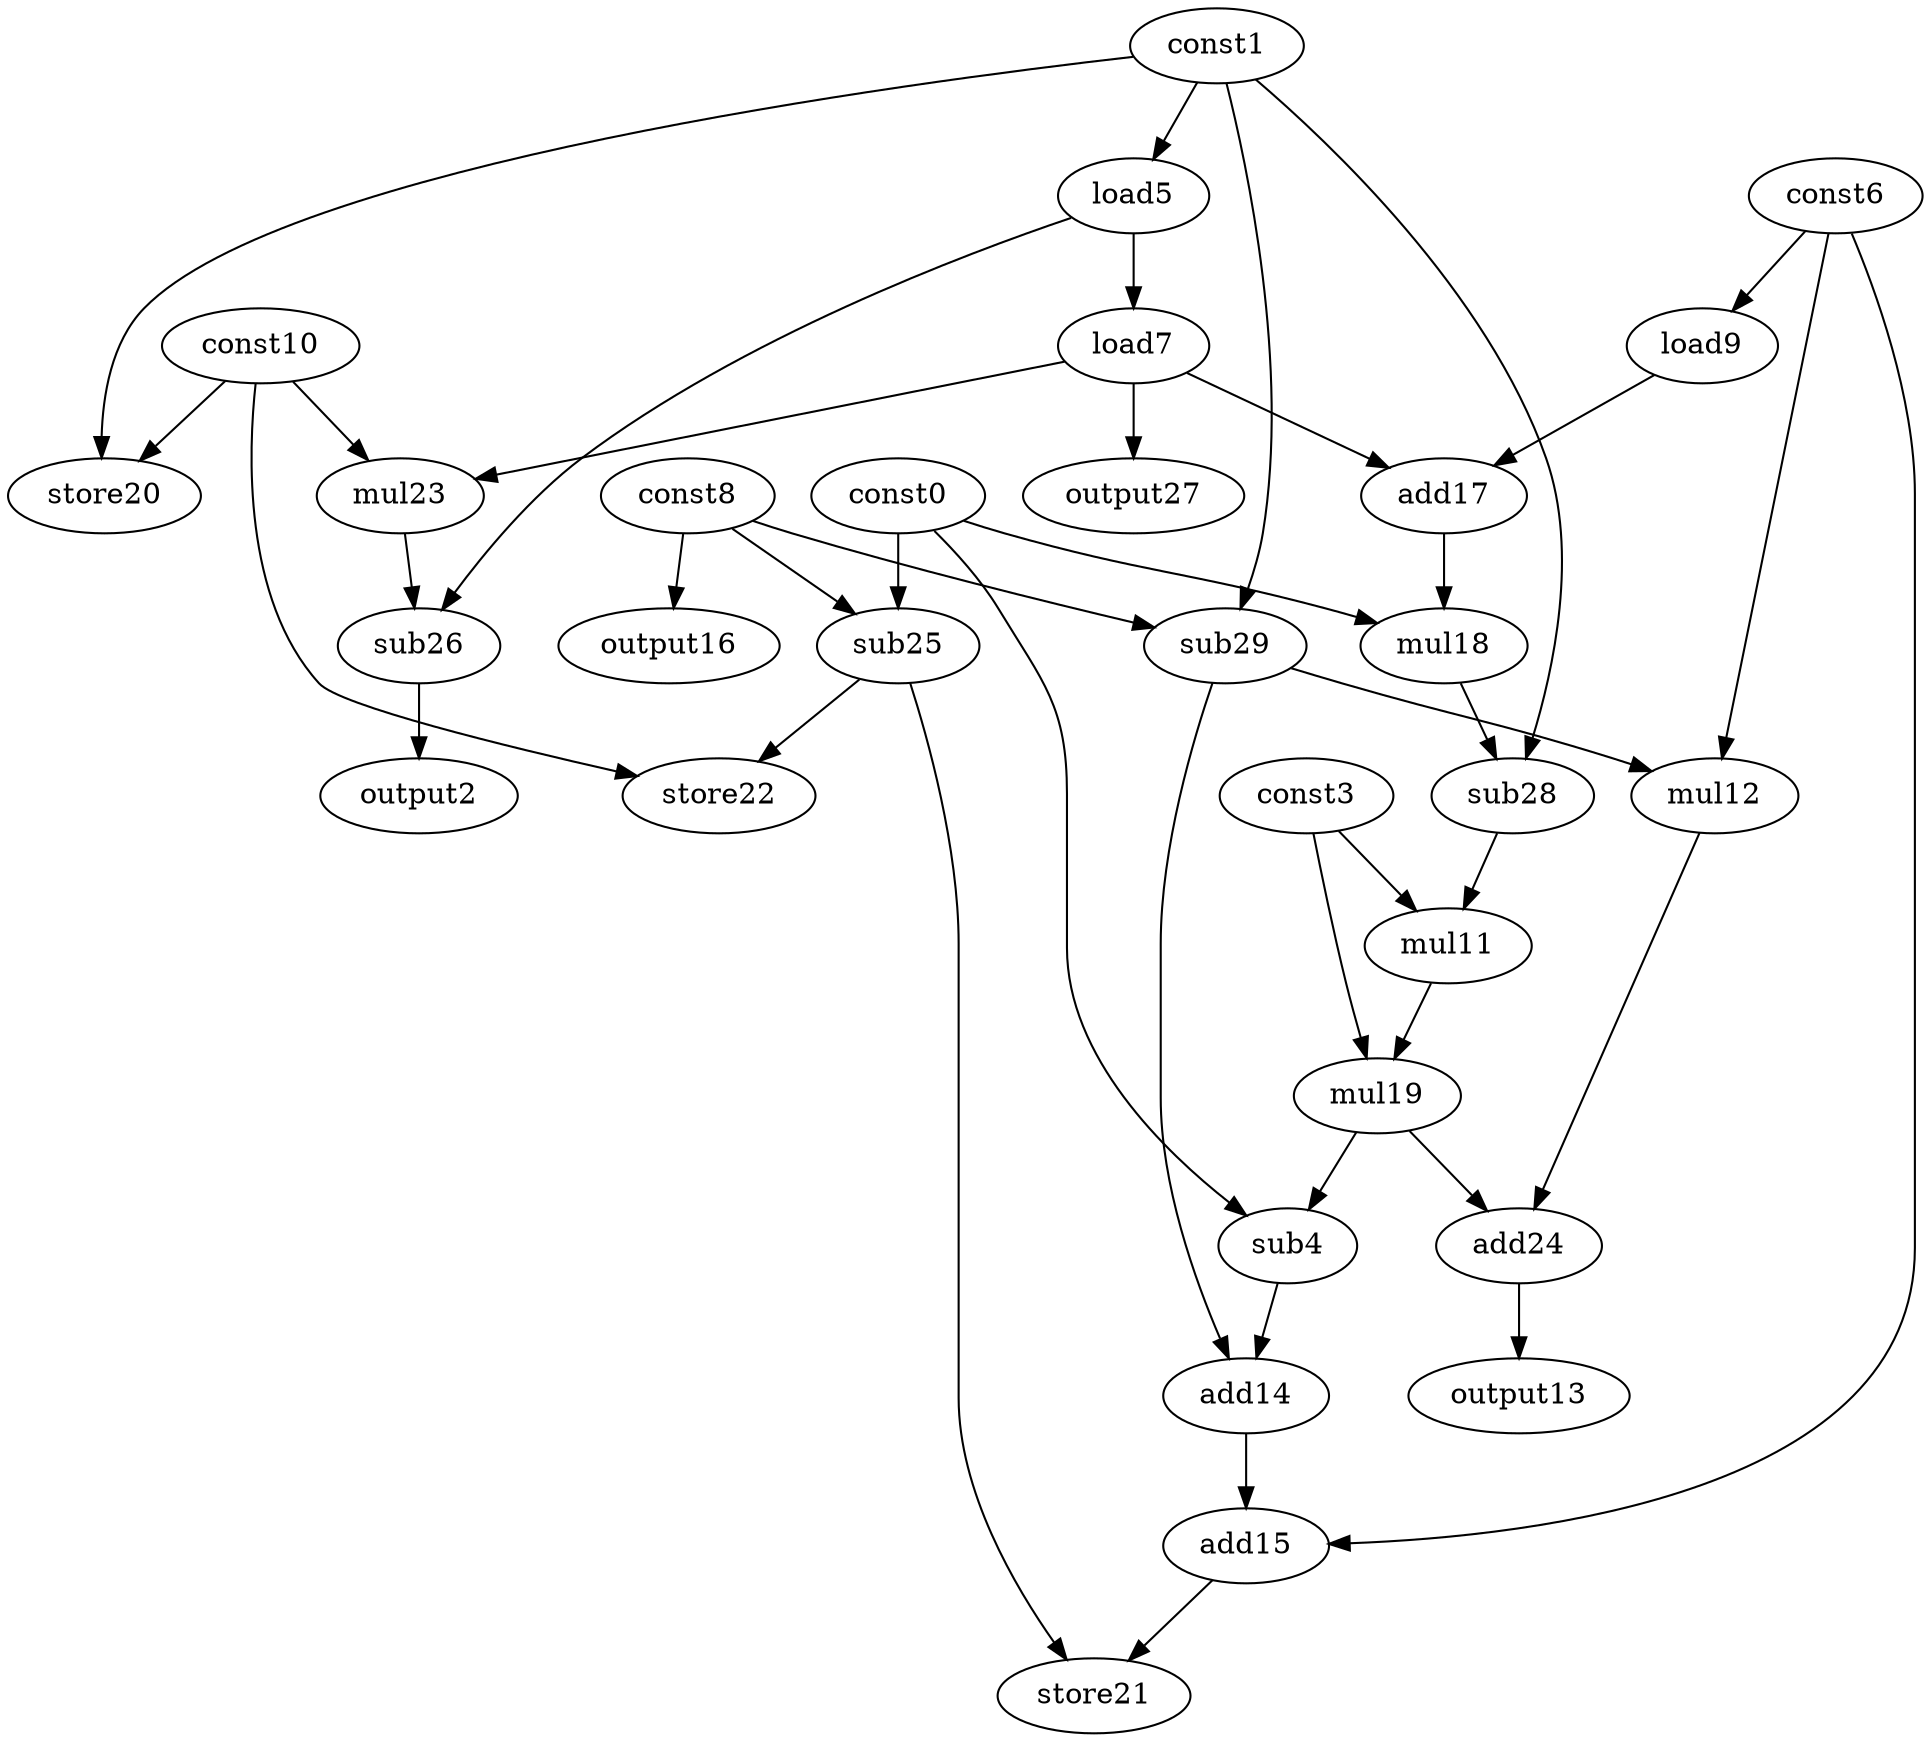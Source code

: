 digraph G { 
const0[opcode=const]; 
const1[opcode=const]; 
output2[opcode=output]; 
const3[opcode=const]; 
sub4[opcode=sub]; 
load5[opcode=load]; 
const6[opcode=const]; 
load7[opcode=load]; 
const8[opcode=const]; 
load9[opcode=load]; 
const10[opcode=const]; 
mul11[opcode=mul]; 
mul12[opcode=mul]; 
output13[opcode=output]; 
add14[opcode=add]; 
add15[opcode=add]; 
output16[opcode=output]; 
add17[opcode=add]; 
mul18[opcode=mul]; 
mul19[opcode=mul]; 
store20[opcode=store]; 
store21[opcode=store]; 
store22[opcode=store]; 
mul23[opcode=mul]; 
add24[opcode=add]; 
sub25[opcode=sub]; 
sub26[opcode=sub]; 
output27[opcode=output]; 
sub28[opcode=sub]; 
sub29[opcode=sub]; 
const1->load5[operand=0];
const6->load9[operand=0];
const8->output16[operand=0];
const1->store20[operand=0];
const10->store20[operand=1];
const8->sub25[operand=0];
const0->sub25[operand=1];
const8->sub29[operand=0];
const1->sub29[operand=1];
load5->load7[operand=0];
sub29->mul12[operand=0];
const6->mul12[operand=1];
sub25->store22[operand=0];
const10->store22[operand=1];
load9->add17[operand=0];
load7->add17[operand=1];
const10->mul23[operand=0];
load7->mul23[operand=1];
load7->output27[operand=0];
const0->mul18[operand=0];
add17->mul18[operand=1];
load5->sub26[operand=0];
mul23->sub26[operand=1];
sub26->output2[operand=0];
const1->sub28[operand=0];
mul18->sub28[operand=1];
const3->mul11[operand=0];
sub28->mul11[operand=1];
const3->mul19[operand=0];
mul11->mul19[operand=1];
const0->sub4[operand=0];
mul19->sub4[operand=1];
mul19->add24[operand=0];
mul12->add24[operand=1];
add24->output13[operand=0];
sub4->add14[operand=0];
sub29->add14[operand=1];
const6->add15[operand=0];
add14->add15[operand=1];
sub25->store21[operand=0];
add15->store21[operand=1];
}

